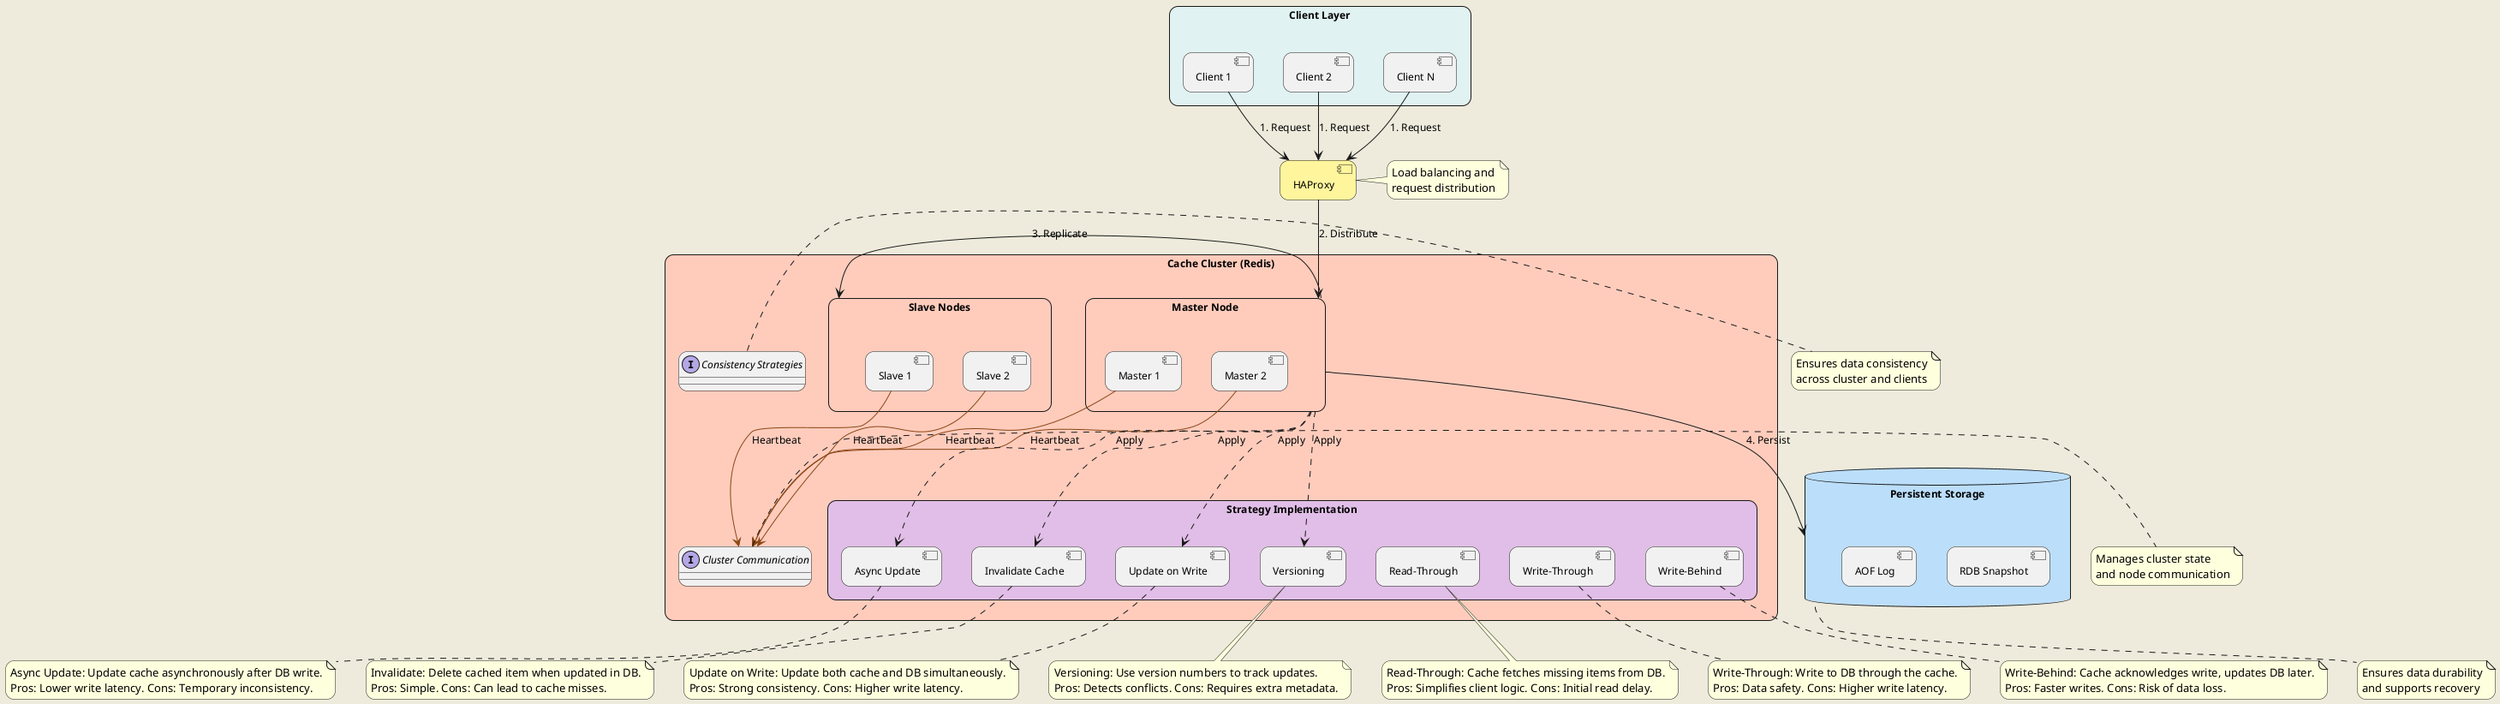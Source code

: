@startuml Distributed Cache System with Consistency Strategies
!define RECTANGLE class
skinparam backgroundColor #EEEBDC
skinparam handwritten false
skinparam defaultFontName Arial
skinparam defaultFontSize 12
skinparam noteFontSize 13
skinparam roundcorner 20
skinparam shadowing false
allowmixing

' Client Layer
rectangle "Client Layer" #E0F2F1 {
    component "Client 1" as C1
    component "Client 2" as C2
    component "Client N" as CN
}

' Load Balancer
component "HAProxy" as LB #FFF59D

' Cache Cluster
rectangle "Cache Cluster (Redis)" #FFCCBC {
    rectangle "Master Node" as MN {
        component "Master 1" as M1
        component "Master 2" as M2
    }
    rectangle "Slave Nodes" as SN {
        component "Slave 1" as S1
        component "Slave 2" as S2
    }
    interface "Cluster Communication" as CC
    
    interface "Consistency Strategies" as CS
    rectangle "Strategy Implementation" #E1BEE7 {
        component "Invalidate Cache" as IC
        component "Update on Write" as UW
        component "Versioning" as VS
        component "Async Update" as AU
        component "Read-Through" as RT
        component "Write-Through" as WT
        component "Write-Behind" as WB
    }
}

' Persistent Storage
database "Persistent Storage" as PS #BBDEFB {
    component "RDB Snapshot" as RDB
    component "AOF Log" as AOF
}

' Relationships
C1 -down-> LB : 1. Request
C2 -down-> LB : 1. Request
CN -down-> LB : 1. Request
LB -down-> MN : 2. Distribute
MN -right-> SN : 3. Replicate
MN -down-> PS : 4. Persist
M1 -[#8B4513]-> CC : Heartbeat
M2 -[#8B4513]-> CC : Heartbeat
S1 -[#8B4513]-> CC : Heartbeat
S2 -[#8B4513]-> CC : Heartbeat

' Consistency Strategy Application
MN .down.> IC : Apply
MN .down.> UW : Apply
MN .down.> VS : Apply
MN .down.> AU : Apply

note right of LB
  Load balancing and
  request distribution
end note

note bottom of PS
  Ensures data durability
  and supports recovery
end note

note right of CC
  Manages cluster state
  and node communication
end note

note right of CS
  Ensures data consistency
  across cluster and clients
end note

note bottom of IC
  Invalidate: Delete cached item when updated in DB.
  Pros: Simple. Cons: Can lead to cache misses.
end note

note bottom of UW
  Update on Write: Update both cache and DB simultaneously.
  Pros: Strong consistency. Cons: Higher write latency.
end note

note bottom of VS
  Versioning: Use version numbers to track updates.
  Pros: Detects conflicts. Cons: Requires extra metadata.
end note

note bottom of AU
  Async Update: Update cache asynchronously after DB write.
  Pros: Lower write latency. Cons: Temporary inconsistency.
end note

note bottom of RT
  Read-Through: Cache fetches missing items from DB.
  Pros: Simplifies client logic. Cons: Initial read delay.
end note

note bottom of WT
  Write-Through: Write to DB through the cache.
  Pros: Data safety. Cons: Higher write latency.
end note

note bottom of WB
  Write-Behind: Cache acknowledges write, updates DB later.
  Pros: Faster writes. Cons: Risk of data loss.
end note

@enduml
